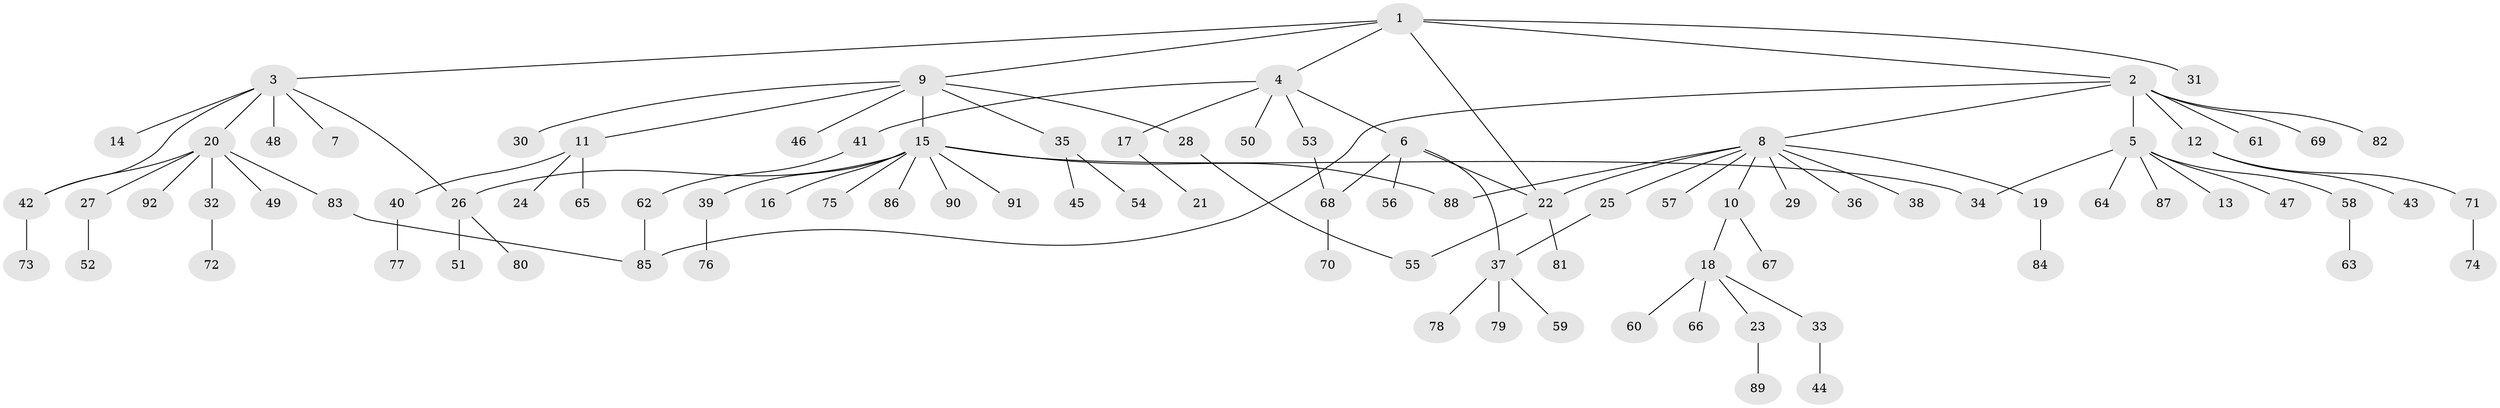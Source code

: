 // Generated by graph-tools (version 1.1) at 2025/49/03/09/25 03:49:48]
// undirected, 92 vertices, 102 edges
graph export_dot {
graph [start="1"]
  node [color=gray90,style=filled];
  1;
  2;
  3;
  4;
  5;
  6;
  7;
  8;
  9;
  10;
  11;
  12;
  13;
  14;
  15;
  16;
  17;
  18;
  19;
  20;
  21;
  22;
  23;
  24;
  25;
  26;
  27;
  28;
  29;
  30;
  31;
  32;
  33;
  34;
  35;
  36;
  37;
  38;
  39;
  40;
  41;
  42;
  43;
  44;
  45;
  46;
  47;
  48;
  49;
  50;
  51;
  52;
  53;
  54;
  55;
  56;
  57;
  58;
  59;
  60;
  61;
  62;
  63;
  64;
  65;
  66;
  67;
  68;
  69;
  70;
  71;
  72;
  73;
  74;
  75;
  76;
  77;
  78;
  79;
  80;
  81;
  82;
  83;
  84;
  85;
  86;
  87;
  88;
  89;
  90;
  91;
  92;
  1 -- 2;
  1 -- 3;
  1 -- 4;
  1 -- 9;
  1 -- 22;
  1 -- 31;
  2 -- 5;
  2 -- 8;
  2 -- 12;
  2 -- 61;
  2 -- 69;
  2 -- 82;
  2 -- 85;
  3 -- 7;
  3 -- 14;
  3 -- 20;
  3 -- 26;
  3 -- 42;
  3 -- 48;
  4 -- 6;
  4 -- 17;
  4 -- 41;
  4 -- 50;
  4 -- 53;
  5 -- 13;
  5 -- 34;
  5 -- 47;
  5 -- 58;
  5 -- 64;
  5 -- 87;
  6 -- 22;
  6 -- 37;
  6 -- 56;
  6 -- 68;
  8 -- 10;
  8 -- 19;
  8 -- 22;
  8 -- 25;
  8 -- 29;
  8 -- 36;
  8 -- 38;
  8 -- 57;
  8 -- 88;
  9 -- 11;
  9 -- 15;
  9 -- 28;
  9 -- 30;
  9 -- 35;
  9 -- 46;
  10 -- 18;
  10 -- 67;
  11 -- 24;
  11 -- 40;
  11 -- 65;
  12 -- 43;
  12 -- 71;
  15 -- 16;
  15 -- 26;
  15 -- 34;
  15 -- 39;
  15 -- 75;
  15 -- 86;
  15 -- 88;
  15 -- 90;
  15 -- 91;
  17 -- 21;
  18 -- 23;
  18 -- 33;
  18 -- 60;
  18 -- 66;
  19 -- 84;
  20 -- 27;
  20 -- 32;
  20 -- 42;
  20 -- 49;
  20 -- 83;
  20 -- 92;
  22 -- 55;
  22 -- 81;
  23 -- 89;
  25 -- 37;
  26 -- 51;
  26 -- 80;
  27 -- 52;
  28 -- 55;
  32 -- 72;
  33 -- 44;
  35 -- 45;
  35 -- 54;
  37 -- 59;
  37 -- 78;
  37 -- 79;
  39 -- 76;
  40 -- 77;
  41 -- 62;
  42 -- 73;
  53 -- 68;
  58 -- 63;
  62 -- 85;
  68 -- 70;
  71 -- 74;
  83 -- 85;
}
